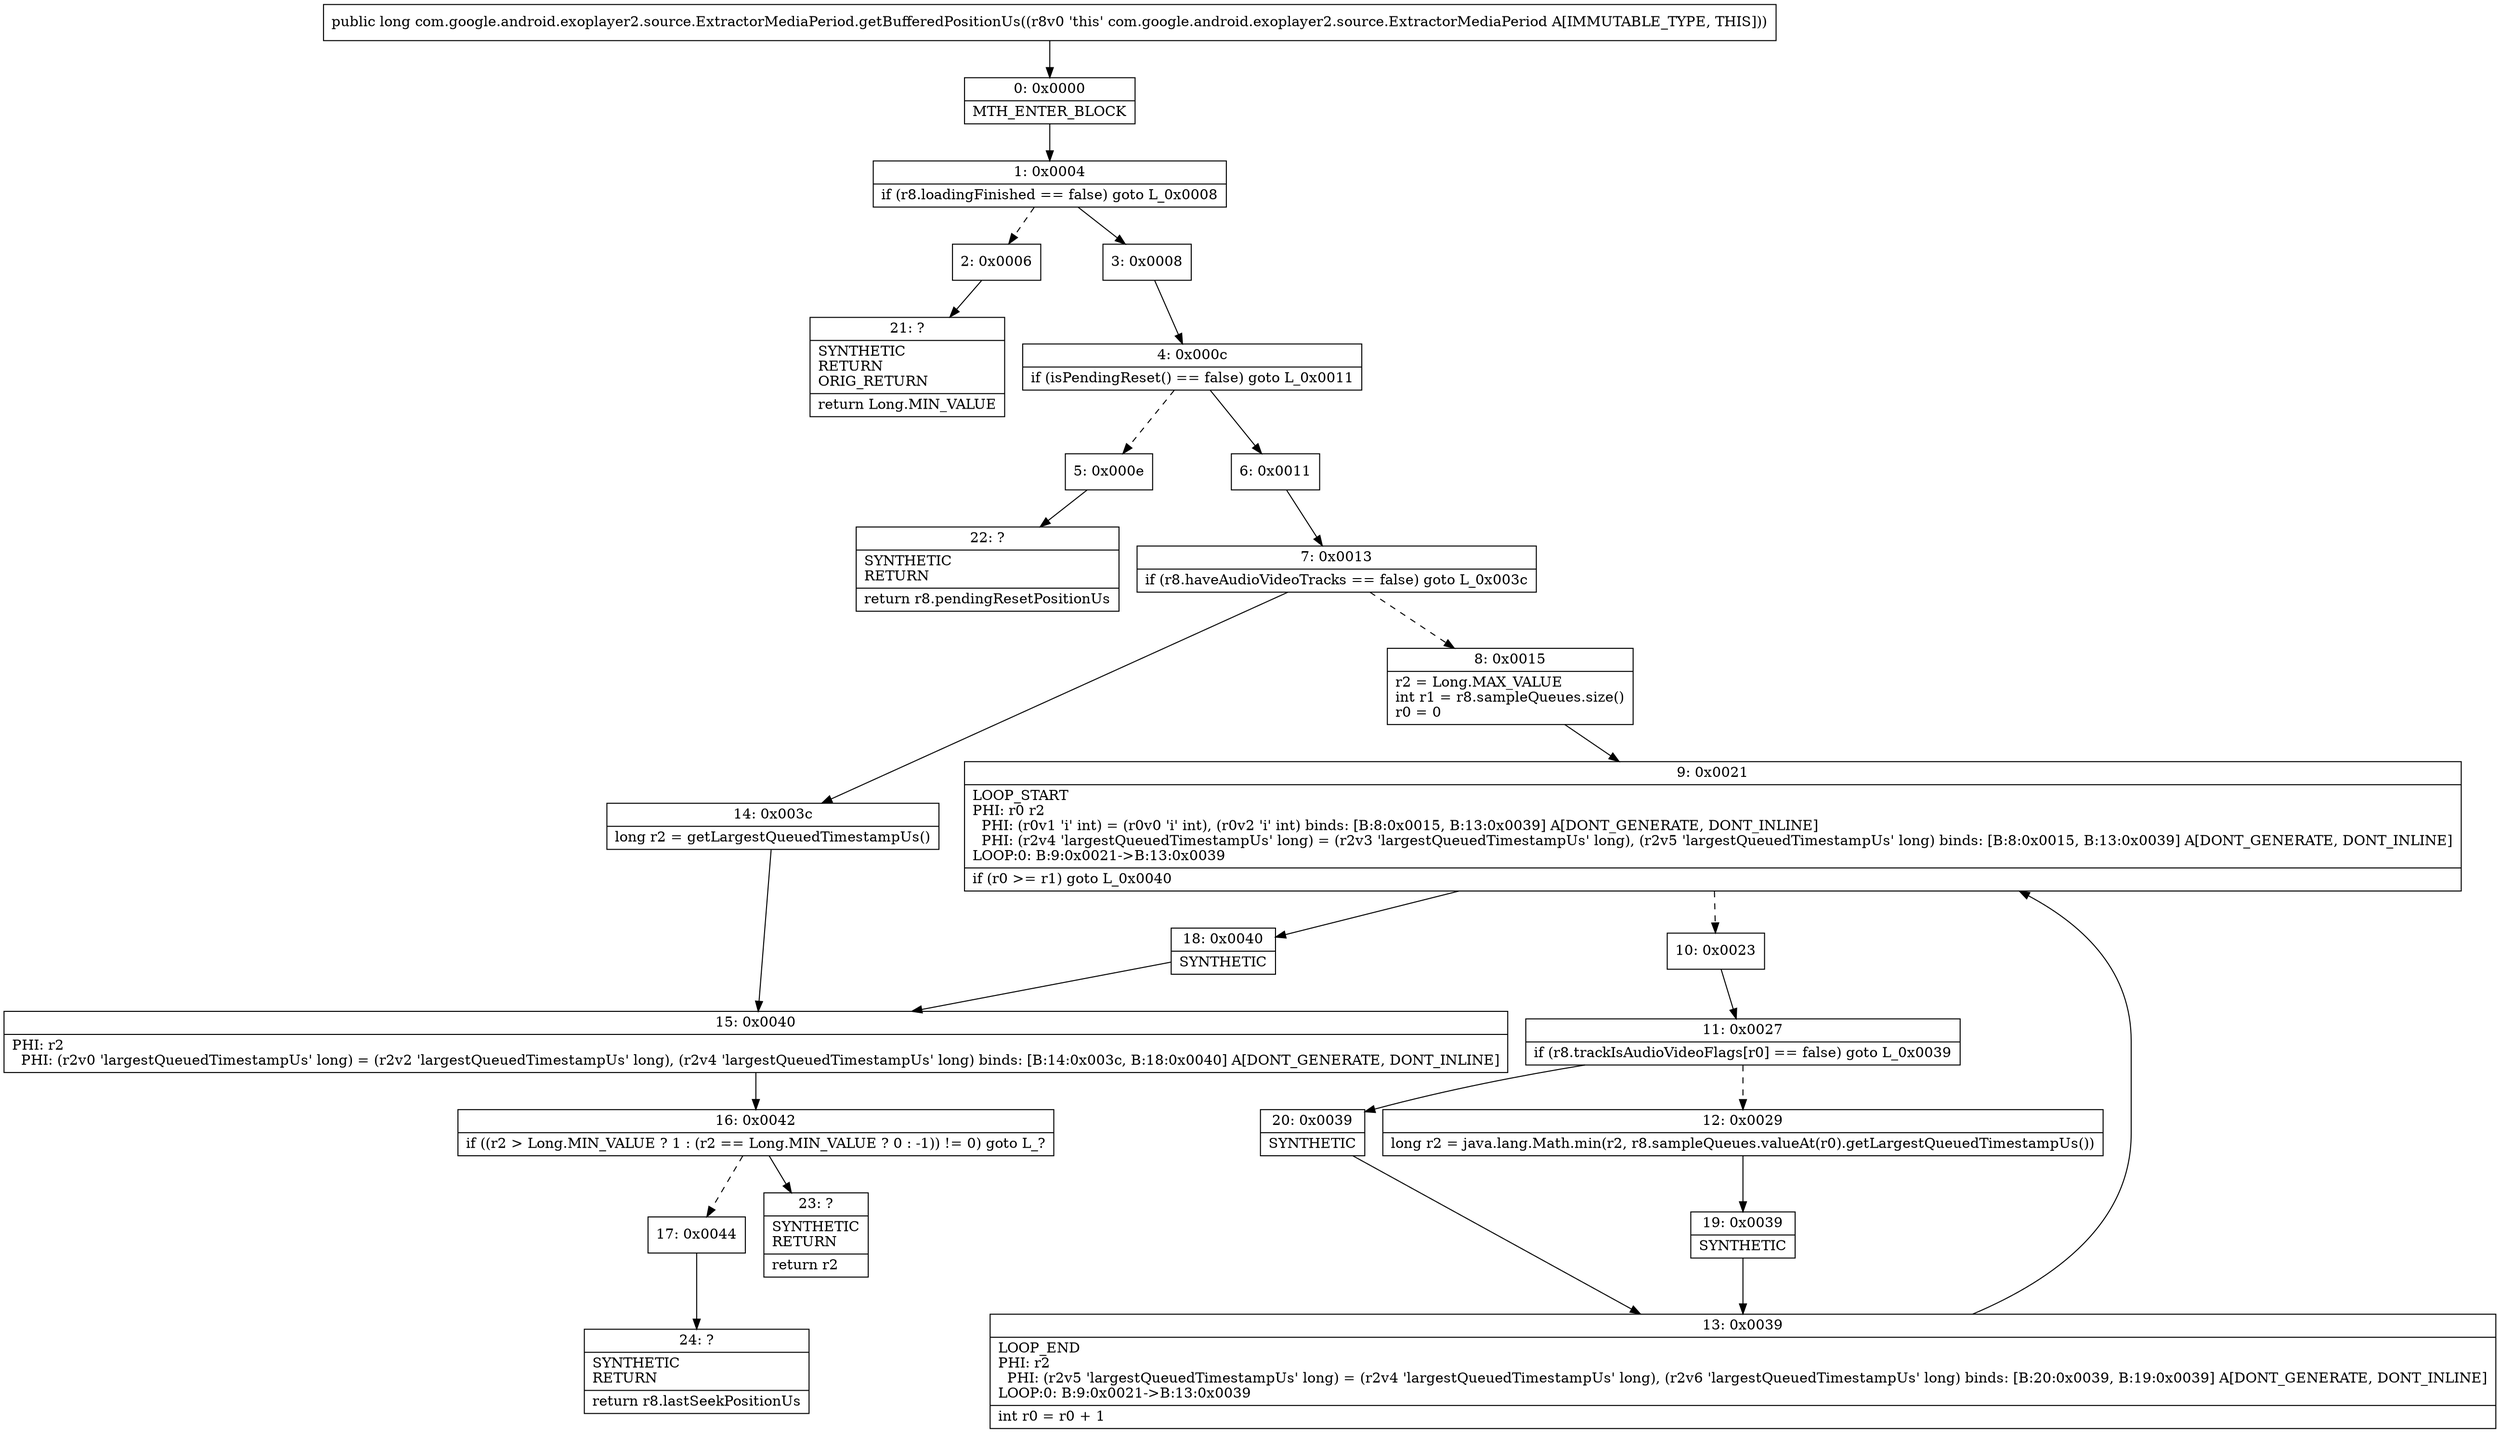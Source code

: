 digraph "CFG forcom.google.android.exoplayer2.source.ExtractorMediaPeriod.getBufferedPositionUs()J" {
Node_0 [shape=record,label="{0\:\ 0x0000|MTH_ENTER_BLOCK\l}"];
Node_1 [shape=record,label="{1\:\ 0x0004|if (r8.loadingFinished == false) goto L_0x0008\l}"];
Node_2 [shape=record,label="{2\:\ 0x0006}"];
Node_3 [shape=record,label="{3\:\ 0x0008}"];
Node_4 [shape=record,label="{4\:\ 0x000c|if (isPendingReset() == false) goto L_0x0011\l}"];
Node_5 [shape=record,label="{5\:\ 0x000e}"];
Node_6 [shape=record,label="{6\:\ 0x0011}"];
Node_7 [shape=record,label="{7\:\ 0x0013|if (r8.haveAudioVideoTracks == false) goto L_0x003c\l}"];
Node_8 [shape=record,label="{8\:\ 0x0015|r2 = Long.MAX_VALUE\lint r1 = r8.sampleQueues.size()\lr0 = 0\l}"];
Node_9 [shape=record,label="{9\:\ 0x0021|LOOP_START\lPHI: r0 r2 \l  PHI: (r0v1 'i' int) = (r0v0 'i' int), (r0v2 'i' int) binds: [B:8:0x0015, B:13:0x0039] A[DONT_GENERATE, DONT_INLINE]\l  PHI: (r2v4 'largestQueuedTimestampUs' long) = (r2v3 'largestQueuedTimestampUs' long), (r2v5 'largestQueuedTimestampUs' long) binds: [B:8:0x0015, B:13:0x0039] A[DONT_GENERATE, DONT_INLINE]\lLOOP:0: B:9:0x0021\-\>B:13:0x0039\l|if (r0 \>= r1) goto L_0x0040\l}"];
Node_10 [shape=record,label="{10\:\ 0x0023}"];
Node_11 [shape=record,label="{11\:\ 0x0027|if (r8.trackIsAudioVideoFlags[r0] == false) goto L_0x0039\l}"];
Node_12 [shape=record,label="{12\:\ 0x0029|long r2 = java.lang.Math.min(r2, r8.sampleQueues.valueAt(r0).getLargestQueuedTimestampUs())\l}"];
Node_13 [shape=record,label="{13\:\ 0x0039|LOOP_END\lPHI: r2 \l  PHI: (r2v5 'largestQueuedTimestampUs' long) = (r2v4 'largestQueuedTimestampUs' long), (r2v6 'largestQueuedTimestampUs' long) binds: [B:20:0x0039, B:19:0x0039] A[DONT_GENERATE, DONT_INLINE]\lLOOP:0: B:9:0x0021\-\>B:13:0x0039\l|int r0 = r0 + 1\l}"];
Node_14 [shape=record,label="{14\:\ 0x003c|long r2 = getLargestQueuedTimestampUs()\l}"];
Node_15 [shape=record,label="{15\:\ 0x0040|PHI: r2 \l  PHI: (r2v0 'largestQueuedTimestampUs' long) = (r2v2 'largestQueuedTimestampUs' long), (r2v4 'largestQueuedTimestampUs' long) binds: [B:14:0x003c, B:18:0x0040] A[DONT_GENERATE, DONT_INLINE]\l}"];
Node_16 [shape=record,label="{16\:\ 0x0042|if ((r2 \> Long.MIN_VALUE ? 1 : (r2 == Long.MIN_VALUE ? 0 : \-1)) != 0) goto L_?\l}"];
Node_17 [shape=record,label="{17\:\ 0x0044}"];
Node_18 [shape=record,label="{18\:\ 0x0040|SYNTHETIC\l}"];
Node_19 [shape=record,label="{19\:\ 0x0039|SYNTHETIC\l}"];
Node_20 [shape=record,label="{20\:\ 0x0039|SYNTHETIC\l}"];
Node_21 [shape=record,label="{21\:\ ?|SYNTHETIC\lRETURN\lORIG_RETURN\l|return Long.MIN_VALUE\l}"];
Node_22 [shape=record,label="{22\:\ ?|SYNTHETIC\lRETURN\l|return r8.pendingResetPositionUs\l}"];
Node_23 [shape=record,label="{23\:\ ?|SYNTHETIC\lRETURN\l|return r2\l}"];
Node_24 [shape=record,label="{24\:\ ?|SYNTHETIC\lRETURN\l|return r8.lastSeekPositionUs\l}"];
MethodNode[shape=record,label="{public long com.google.android.exoplayer2.source.ExtractorMediaPeriod.getBufferedPositionUs((r8v0 'this' com.google.android.exoplayer2.source.ExtractorMediaPeriod A[IMMUTABLE_TYPE, THIS])) }"];
MethodNode -> Node_0;
Node_0 -> Node_1;
Node_1 -> Node_2[style=dashed];
Node_1 -> Node_3;
Node_2 -> Node_21;
Node_3 -> Node_4;
Node_4 -> Node_5[style=dashed];
Node_4 -> Node_6;
Node_5 -> Node_22;
Node_6 -> Node_7;
Node_7 -> Node_8[style=dashed];
Node_7 -> Node_14;
Node_8 -> Node_9;
Node_9 -> Node_10[style=dashed];
Node_9 -> Node_18;
Node_10 -> Node_11;
Node_11 -> Node_12[style=dashed];
Node_11 -> Node_20;
Node_12 -> Node_19;
Node_13 -> Node_9;
Node_14 -> Node_15;
Node_15 -> Node_16;
Node_16 -> Node_17[style=dashed];
Node_16 -> Node_23;
Node_17 -> Node_24;
Node_18 -> Node_15;
Node_19 -> Node_13;
Node_20 -> Node_13;
}

